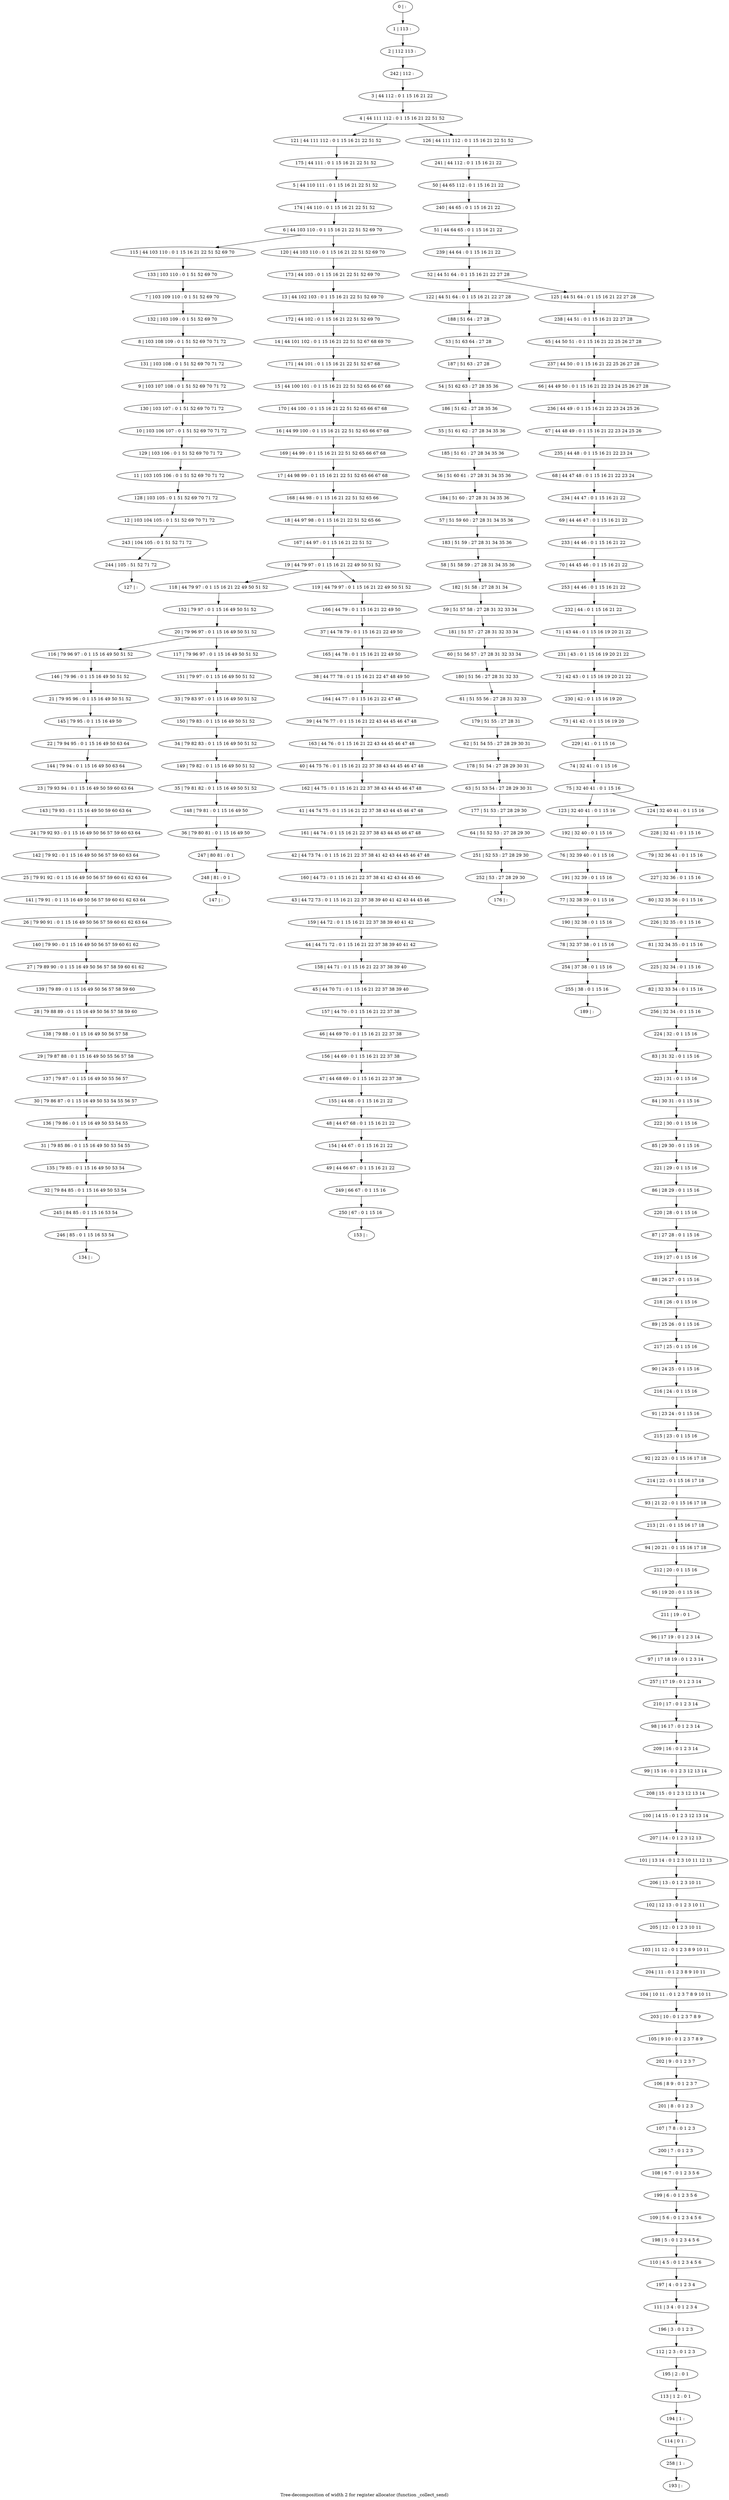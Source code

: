 digraph G {
graph [label="Tree-decomposition of width 2 for register allocator (function _collect_send)"]
0[label="0 | : "];
1[label="1 | 113 : "];
2[label="2 | 112 113 : "];
3[label="3 | 44 112 : 0 1 15 16 21 22 "];
4[label="4 | 44 111 112 : 0 1 15 16 21 22 51 52 "];
5[label="5 | 44 110 111 : 0 1 15 16 21 22 51 52 "];
6[label="6 | 44 103 110 : 0 1 15 16 21 22 51 52 69 70 "];
7[label="7 | 103 109 110 : 0 1 51 52 69 70 "];
8[label="8 | 103 108 109 : 0 1 51 52 69 70 71 72 "];
9[label="9 | 103 107 108 : 0 1 51 52 69 70 71 72 "];
10[label="10 | 103 106 107 : 0 1 51 52 69 70 71 72 "];
11[label="11 | 103 105 106 : 0 1 51 52 69 70 71 72 "];
12[label="12 | 103 104 105 : 0 1 51 52 69 70 71 72 "];
13[label="13 | 44 102 103 : 0 1 15 16 21 22 51 52 69 70 "];
14[label="14 | 44 101 102 : 0 1 15 16 21 22 51 52 67 68 69 70 "];
15[label="15 | 44 100 101 : 0 1 15 16 21 22 51 52 65 66 67 68 "];
16[label="16 | 44 99 100 : 0 1 15 16 21 22 51 52 65 66 67 68 "];
17[label="17 | 44 98 99 : 0 1 15 16 21 22 51 52 65 66 67 68 "];
18[label="18 | 44 97 98 : 0 1 15 16 21 22 51 52 65 66 "];
19[label="19 | 44 79 97 : 0 1 15 16 21 22 49 50 51 52 "];
20[label="20 | 79 96 97 : 0 1 15 16 49 50 51 52 "];
21[label="21 | 79 95 96 : 0 1 15 16 49 50 51 52 "];
22[label="22 | 79 94 95 : 0 1 15 16 49 50 63 64 "];
23[label="23 | 79 93 94 : 0 1 15 16 49 50 59 60 63 64 "];
24[label="24 | 79 92 93 : 0 1 15 16 49 50 56 57 59 60 63 64 "];
25[label="25 | 79 91 92 : 0 1 15 16 49 50 56 57 59 60 61 62 63 64 "];
26[label="26 | 79 90 91 : 0 1 15 16 49 50 56 57 59 60 61 62 63 64 "];
27[label="27 | 79 89 90 : 0 1 15 16 49 50 56 57 58 59 60 61 62 "];
28[label="28 | 79 88 89 : 0 1 15 16 49 50 56 57 58 59 60 "];
29[label="29 | 79 87 88 : 0 1 15 16 49 50 55 56 57 58 "];
30[label="30 | 79 86 87 : 0 1 15 16 49 50 53 54 55 56 57 "];
31[label="31 | 79 85 86 : 0 1 15 16 49 50 53 54 55 "];
32[label="32 | 79 84 85 : 0 1 15 16 49 50 53 54 "];
33[label="33 | 79 83 97 : 0 1 15 16 49 50 51 52 "];
34[label="34 | 79 82 83 : 0 1 15 16 49 50 51 52 "];
35[label="35 | 79 81 82 : 0 1 15 16 49 50 51 52 "];
36[label="36 | 79 80 81 : 0 1 15 16 49 50 "];
37[label="37 | 44 78 79 : 0 1 15 16 21 22 49 50 "];
38[label="38 | 44 77 78 : 0 1 15 16 21 22 47 48 49 50 "];
39[label="39 | 44 76 77 : 0 1 15 16 21 22 43 44 45 46 47 48 "];
40[label="40 | 44 75 76 : 0 1 15 16 21 22 37 38 43 44 45 46 47 48 "];
41[label="41 | 44 74 75 : 0 1 15 16 21 22 37 38 43 44 45 46 47 48 "];
42[label="42 | 44 73 74 : 0 1 15 16 21 22 37 38 41 42 43 44 45 46 47 48 "];
43[label="43 | 44 72 73 : 0 1 15 16 21 22 37 38 39 40 41 42 43 44 45 46 "];
44[label="44 | 44 71 72 : 0 1 15 16 21 22 37 38 39 40 41 42 "];
45[label="45 | 44 70 71 : 0 1 15 16 21 22 37 38 39 40 "];
46[label="46 | 44 69 70 : 0 1 15 16 21 22 37 38 "];
47[label="47 | 44 68 69 : 0 1 15 16 21 22 37 38 "];
48[label="48 | 44 67 68 : 0 1 15 16 21 22 "];
49[label="49 | 44 66 67 : 0 1 15 16 21 22 "];
50[label="50 | 44 65 112 : 0 1 15 16 21 22 "];
51[label="51 | 44 64 65 : 0 1 15 16 21 22 "];
52[label="52 | 44 51 64 : 0 1 15 16 21 22 27 28 "];
53[label="53 | 51 63 64 : 27 28 "];
54[label="54 | 51 62 63 : 27 28 35 36 "];
55[label="55 | 51 61 62 : 27 28 34 35 36 "];
56[label="56 | 51 60 61 : 27 28 31 34 35 36 "];
57[label="57 | 51 59 60 : 27 28 31 34 35 36 "];
58[label="58 | 51 58 59 : 27 28 31 34 35 36 "];
59[label="59 | 51 57 58 : 27 28 31 32 33 34 "];
60[label="60 | 51 56 57 : 27 28 31 32 33 34 "];
61[label="61 | 51 55 56 : 27 28 31 32 33 "];
62[label="62 | 51 54 55 : 27 28 29 30 31 "];
63[label="63 | 51 53 54 : 27 28 29 30 31 "];
64[label="64 | 51 52 53 : 27 28 29 30 "];
65[label="65 | 44 50 51 : 0 1 15 16 21 22 25 26 27 28 "];
66[label="66 | 44 49 50 : 0 1 15 16 21 22 23 24 25 26 27 28 "];
67[label="67 | 44 48 49 : 0 1 15 16 21 22 23 24 25 26 "];
68[label="68 | 44 47 48 : 0 1 15 16 21 22 23 24 "];
69[label="69 | 44 46 47 : 0 1 15 16 21 22 "];
70[label="70 | 44 45 46 : 0 1 15 16 21 22 "];
71[label="71 | 43 44 : 0 1 15 16 19 20 21 22 "];
72[label="72 | 42 43 : 0 1 15 16 19 20 21 22 "];
73[label="73 | 41 42 : 0 1 15 16 19 20 "];
74[label="74 | 32 41 : 0 1 15 16 "];
75[label="75 | 32 40 41 : 0 1 15 16 "];
76[label="76 | 32 39 40 : 0 1 15 16 "];
77[label="77 | 32 38 39 : 0 1 15 16 "];
78[label="78 | 32 37 38 : 0 1 15 16 "];
79[label="79 | 32 36 41 : 0 1 15 16 "];
80[label="80 | 32 35 36 : 0 1 15 16 "];
81[label="81 | 32 34 35 : 0 1 15 16 "];
82[label="82 | 32 33 34 : 0 1 15 16 "];
83[label="83 | 31 32 : 0 1 15 16 "];
84[label="84 | 30 31 : 0 1 15 16 "];
85[label="85 | 29 30 : 0 1 15 16 "];
86[label="86 | 28 29 : 0 1 15 16 "];
87[label="87 | 27 28 : 0 1 15 16 "];
88[label="88 | 26 27 : 0 1 15 16 "];
89[label="89 | 25 26 : 0 1 15 16 "];
90[label="90 | 24 25 : 0 1 15 16 "];
91[label="91 | 23 24 : 0 1 15 16 "];
92[label="92 | 22 23 : 0 1 15 16 17 18 "];
93[label="93 | 21 22 : 0 1 15 16 17 18 "];
94[label="94 | 20 21 : 0 1 15 16 17 18 "];
95[label="95 | 19 20 : 0 1 15 16 "];
96[label="96 | 17 19 : 0 1 2 3 14 "];
97[label="97 | 17 18 19 : 0 1 2 3 14 "];
98[label="98 | 16 17 : 0 1 2 3 14 "];
99[label="99 | 15 16 : 0 1 2 3 12 13 14 "];
100[label="100 | 14 15 : 0 1 2 3 12 13 14 "];
101[label="101 | 13 14 : 0 1 2 3 10 11 12 13 "];
102[label="102 | 12 13 : 0 1 2 3 10 11 "];
103[label="103 | 11 12 : 0 1 2 3 8 9 10 11 "];
104[label="104 | 10 11 : 0 1 2 3 7 8 9 10 11 "];
105[label="105 | 9 10 : 0 1 2 3 7 8 9 "];
106[label="106 | 8 9 : 0 1 2 3 7 "];
107[label="107 | 7 8 : 0 1 2 3 "];
108[label="108 | 6 7 : 0 1 2 3 5 6 "];
109[label="109 | 5 6 : 0 1 2 3 4 5 6 "];
110[label="110 | 4 5 : 0 1 2 3 4 5 6 "];
111[label="111 | 3 4 : 0 1 2 3 4 "];
112[label="112 | 2 3 : 0 1 2 3 "];
113[label="113 | 1 2 : 0 1 "];
114[label="114 | 0 1 : "];
115[label="115 | 44 103 110 : 0 1 15 16 21 22 51 52 69 70 "];
116[label="116 | 79 96 97 : 0 1 15 16 49 50 51 52 "];
117[label="117 | 79 96 97 : 0 1 15 16 49 50 51 52 "];
118[label="118 | 44 79 97 : 0 1 15 16 21 22 49 50 51 52 "];
119[label="119 | 44 79 97 : 0 1 15 16 21 22 49 50 51 52 "];
120[label="120 | 44 103 110 : 0 1 15 16 21 22 51 52 69 70 "];
121[label="121 | 44 111 112 : 0 1 15 16 21 22 51 52 "];
122[label="122 | 44 51 64 : 0 1 15 16 21 22 27 28 "];
123[label="123 | 32 40 41 : 0 1 15 16 "];
124[label="124 | 32 40 41 : 0 1 15 16 "];
125[label="125 | 44 51 64 : 0 1 15 16 21 22 27 28 "];
126[label="126 | 44 111 112 : 0 1 15 16 21 22 51 52 "];
127[label="127 | : "];
128[label="128 | 103 105 : 0 1 51 52 69 70 71 72 "];
129[label="129 | 103 106 : 0 1 51 52 69 70 71 72 "];
130[label="130 | 103 107 : 0 1 51 52 69 70 71 72 "];
131[label="131 | 103 108 : 0 1 51 52 69 70 71 72 "];
132[label="132 | 103 109 : 0 1 51 52 69 70 "];
133[label="133 | 103 110 : 0 1 51 52 69 70 "];
134[label="134 | : "];
135[label="135 | 79 85 : 0 1 15 16 49 50 53 54 "];
136[label="136 | 79 86 : 0 1 15 16 49 50 53 54 55 "];
137[label="137 | 79 87 : 0 1 15 16 49 50 55 56 57 "];
138[label="138 | 79 88 : 0 1 15 16 49 50 56 57 58 "];
139[label="139 | 79 89 : 0 1 15 16 49 50 56 57 58 59 60 "];
140[label="140 | 79 90 : 0 1 15 16 49 50 56 57 59 60 61 62 "];
141[label="141 | 79 91 : 0 1 15 16 49 50 56 57 59 60 61 62 63 64 "];
142[label="142 | 79 92 : 0 1 15 16 49 50 56 57 59 60 63 64 "];
143[label="143 | 79 93 : 0 1 15 16 49 50 59 60 63 64 "];
144[label="144 | 79 94 : 0 1 15 16 49 50 63 64 "];
145[label="145 | 79 95 : 0 1 15 16 49 50 "];
146[label="146 | 79 96 : 0 1 15 16 49 50 51 52 "];
147[label="147 | : "];
148[label="148 | 79 81 : 0 1 15 16 49 50 "];
149[label="149 | 79 82 : 0 1 15 16 49 50 51 52 "];
150[label="150 | 79 83 : 0 1 15 16 49 50 51 52 "];
151[label="151 | 79 97 : 0 1 15 16 49 50 51 52 "];
152[label="152 | 79 97 : 0 1 15 16 49 50 51 52 "];
153[label="153 | : "];
154[label="154 | 44 67 : 0 1 15 16 21 22 "];
155[label="155 | 44 68 : 0 1 15 16 21 22 "];
156[label="156 | 44 69 : 0 1 15 16 21 22 37 38 "];
157[label="157 | 44 70 : 0 1 15 16 21 22 37 38 "];
158[label="158 | 44 71 : 0 1 15 16 21 22 37 38 39 40 "];
159[label="159 | 44 72 : 0 1 15 16 21 22 37 38 39 40 41 42 "];
160[label="160 | 44 73 : 0 1 15 16 21 22 37 38 41 42 43 44 45 46 "];
161[label="161 | 44 74 : 0 1 15 16 21 22 37 38 43 44 45 46 47 48 "];
162[label="162 | 44 75 : 0 1 15 16 21 22 37 38 43 44 45 46 47 48 "];
163[label="163 | 44 76 : 0 1 15 16 21 22 43 44 45 46 47 48 "];
164[label="164 | 44 77 : 0 1 15 16 21 22 47 48 "];
165[label="165 | 44 78 : 0 1 15 16 21 22 49 50 "];
166[label="166 | 44 79 : 0 1 15 16 21 22 49 50 "];
167[label="167 | 44 97 : 0 1 15 16 21 22 51 52 "];
168[label="168 | 44 98 : 0 1 15 16 21 22 51 52 65 66 "];
169[label="169 | 44 99 : 0 1 15 16 21 22 51 52 65 66 67 68 "];
170[label="170 | 44 100 : 0 1 15 16 21 22 51 52 65 66 67 68 "];
171[label="171 | 44 101 : 0 1 15 16 21 22 51 52 67 68 "];
172[label="172 | 44 102 : 0 1 15 16 21 22 51 52 69 70 "];
173[label="173 | 44 103 : 0 1 15 16 21 22 51 52 69 70 "];
174[label="174 | 44 110 : 0 1 15 16 21 22 51 52 "];
175[label="175 | 44 111 : 0 1 15 16 21 22 51 52 "];
176[label="176 | : "];
177[label="177 | 51 53 : 27 28 29 30 "];
178[label="178 | 51 54 : 27 28 29 30 31 "];
179[label="179 | 51 55 : 27 28 31 "];
180[label="180 | 51 56 : 27 28 31 32 33 "];
181[label="181 | 51 57 : 27 28 31 32 33 34 "];
182[label="182 | 51 58 : 27 28 31 34 "];
183[label="183 | 51 59 : 27 28 31 34 35 36 "];
184[label="184 | 51 60 : 27 28 31 34 35 36 "];
185[label="185 | 51 61 : 27 28 34 35 36 "];
186[label="186 | 51 62 : 27 28 35 36 "];
187[label="187 | 51 63 : 27 28 "];
188[label="188 | 51 64 : 27 28 "];
189[label="189 | : "];
190[label="190 | 32 38 : 0 1 15 16 "];
191[label="191 | 32 39 : 0 1 15 16 "];
192[label="192 | 32 40 : 0 1 15 16 "];
193[label="193 | : "];
194[label="194 | 1 : "];
195[label="195 | 2 : 0 1 "];
196[label="196 | 3 : 0 1 2 3 "];
197[label="197 | 4 : 0 1 2 3 4 "];
198[label="198 | 5 : 0 1 2 3 4 5 6 "];
199[label="199 | 6 : 0 1 2 3 5 6 "];
200[label="200 | 7 : 0 1 2 3 "];
201[label="201 | 8 : 0 1 2 3 "];
202[label="202 | 9 : 0 1 2 3 7 "];
203[label="203 | 10 : 0 1 2 3 7 8 9 "];
204[label="204 | 11 : 0 1 2 3 8 9 10 11 "];
205[label="205 | 12 : 0 1 2 3 10 11 "];
206[label="206 | 13 : 0 1 2 3 10 11 "];
207[label="207 | 14 : 0 1 2 3 12 13 "];
208[label="208 | 15 : 0 1 2 3 12 13 14 "];
209[label="209 | 16 : 0 1 2 3 14 "];
210[label="210 | 17 : 0 1 2 3 14 "];
211[label="211 | 19 : 0 1 "];
212[label="212 | 20 : 0 1 15 16 "];
213[label="213 | 21 : 0 1 15 16 17 18 "];
214[label="214 | 22 : 0 1 15 16 17 18 "];
215[label="215 | 23 : 0 1 15 16 "];
216[label="216 | 24 : 0 1 15 16 "];
217[label="217 | 25 : 0 1 15 16 "];
218[label="218 | 26 : 0 1 15 16 "];
219[label="219 | 27 : 0 1 15 16 "];
220[label="220 | 28 : 0 1 15 16 "];
221[label="221 | 29 : 0 1 15 16 "];
222[label="222 | 30 : 0 1 15 16 "];
223[label="223 | 31 : 0 1 15 16 "];
224[label="224 | 32 : 0 1 15 16 "];
225[label="225 | 32 34 : 0 1 15 16 "];
226[label="226 | 32 35 : 0 1 15 16 "];
227[label="227 | 32 36 : 0 1 15 16 "];
228[label="228 | 32 41 : 0 1 15 16 "];
229[label="229 | 41 : 0 1 15 16 "];
230[label="230 | 42 : 0 1 15 16 19 20 "];
231[label="231 | 43 : 0 1 15 16 19 20 21 22 "];
232[label="232 | 44 : 0 1 15 16 21 22 "];
233[label="233 | 44 46 : 0 1 15 16 21 22 "];
234[label="234 | 44 47 : 0 1 15 16 21 22 "];
235[label="235 | 44 48 : 0 1 15 16 21 22 23 24 "];
236[label="236 | 44 49 : 0 1 15 16 21 22 23 24 25 26 "];
237[label="237 | 44 50 : 0 1 15 16 21 22 25 26 27 28 "];
238[label="238 | 44 51 : 0 1 15 16 21 22 27 28 "];
239[label="239 | 44 64 : 0 1 15 16 21 22 "];
240[label="240 | 44 65 : 0 1 15 16 21 22 "];
241[label="241 | 44 112 : 0 1 15 16 21 22 "];
242[label="242 | 112 : "];
243[label="243 | 104 105 : 0 1 51 52 71 72 "];
244[label="244 | 105 : 51 52 71 72 "];
245[label="245 | 84 85 : 0 1 15 16 53 54 "];
246[label="246 | 85 : 0 1 15 16 53 54 "];
247[label="247 | 80 81 : 0 1 "];
248[label="248 | 81 : 0 1 "];
249[label="249 | 66 67 : 0 1 15 16 "];
250[label="250 | 67 : 0 1 15 16 "];
251[label="251 | 52 53 : 27 28 29 30 "];
252[label="252 | 53 : 27 28 29 30 "];
253[label="253 | 44 46 : 0 1 15 16 21 22 "];
254[label="254 | 37 38 : 0 1 15 16 "];
255[label="255 | 38 : 0 1 15 16 "];
256[label="256 | 32 34 : 0 1 15 16 "];
257[label="257 | 17 19 : 0 1 2 3 14 "];
258[label="258 | 1 : "];
0->1 ;
1->2 ;
3->4 ;
74->75 ;
96->97 ;
6->115 ;
20->116 ;
20->117 ;
19->118 ;
19->119 ;
6->120 ;
4->121 ;
52->122 ;
75->123 ;
75->124 ;
52->125 ;
4->126 ;
128->12 ;
11->128 ;
129->11 ;
10->129 ;
130->10 ;
9->130 ;
131->9 ;
8->131 ;
132->8 ;
7->132 ;
133->7 ;
115->133 ;
135->32 ;
31->135 ;
136->31 ;
30->136 ;
137->30 ;
29->137 ;
138->29 ;
28->138 ;
139->28 ;
27->139 ;
140->27 ;
26->140 ;
141->26 ;
25->141 ;
142->25 ;
24->142 ;
143->24 ;
23->143 ;
144->23 ;
22->144 ;
145->22 ;
21->145 ;
146->21 ;
116->146 ;
148->36 ;
35->148 ;
149->35 ;
34->149 ;
150->34 ;
33->150 ;
151->33 ;
117->151 ;
152->20 ;
118->152 ;
154->49 ;
48->154 ;
155->48 ;
47->155 ;
156->47 ;
46->156 ;
157->46 ;
45->157 ;
158->45 ;
44->158 ;
159->44 ;
43->159 ;
160->43 ;
42->160 ;
161->42 ;
41->161 ;
162->41 ;
40->162 ;
163->40 ;
39->163 ;
164->39 ;
38->164 ;
165->38 ;
37->165 ;
166->37 ;
119->166 ;
167->19 ;
18->167 ;
168->18 ;
17->168 ;
169->17 ;
16->169 ;
170->16 ;
15->170 ;
171->15 ;
14->171 ;
172->14 ;
13->172 ;
173->13 ;
120->173 ;
174->6 ;
5->174 ;
175->5 ;
121->175 ;
177->64 ;
63->177 ;
178->63 ;
62->178 ;
179->62 ;
61->179 ;
180->61 ;
60->180 ;
181->60 ;
59->181 ;
182->59 ;
58->182 ;
183->58 ;
57->183 ;
184->57 ;
56->184 ;
185->56 ;
55->185 ;
186->55 ;
54->186 ;
187->54 ;
53->187 ;
188->53 ;
122->188 ;
190->78 ;
77->190 ;
191->77 ;
76->191 ;
192->76 ;
123->192 ;
194->114 ;
113->194 ;
195->113 ;
112->195 ;
196->112 ;
111->196 ;
197->111 ;
110->197 ;
198->110 ;
109->198 ;
199->109 ;
108->199 ;
200->108 ;
107->200 ;
201->107 ;
106->201 ;
202->106 ;
105->202 ;
203->105 ;
104->203 ;
204->104 ;
103->204 ;
205->103 ;
102->205 ;
206->102 ;
101->206 ;
207->101 ;
100->207 ;
208->100 ;
99->208 ;
209->99 ;
98->209 ;
210->98 ;
211->96 ;
95->211 ;
212->95 ;
94->212 ;
213->94 ;
93->213 ;
214->93 ;
92->214 ;
215->92 ;
91->215 ;
216->91 ;
90->216 ;
217->90 ;
89->217 ;
218->89 ;
88->218 ;
219->88 ;
87->219 ;
220->87 ;
86->220 ;
221->86 ;
85->221 ;
222->85 ;
84->222 ;
223->84 ;
83->223 ;
224->83 ;
225->82 ;
81->225 ;
226->81 ;
80->226 ;
227->80 ;
79->227 ;
228->79 ;
124->228 ;
229->74 ;
73->229 ;
230->73 ;
72->230 ;
231->72 ;
71->231 ;
232->71 ;
233->70 ;
69->233 ;
234->69 ;
68->234 ;
235->68 ;
67->235 ;
236->67 ;
66->236 ;
237->66 ;
65->237 ;
238->65 ;
125->238 ;
239->52 ;
51->239 ;
240->51 ;
50->240 ;
241->50 ;
126->241 ;
242->3 ;
2->242 ;
12->243 ;
244->127 ;
243->244 ;
32->245 ;
246->134 ;
245->246 ;
36->247 ;
248->147 ;
247->248 ;
49->249 ;
250->153 ;
249->250 ;
64->251 ;
252->176 ;
251->252 ;
253->232 ;
70->253 ;
78->254 ;
255->189 ;
254->255 ;
256->224 ;
82->256 ;
257->210 ;
97->257 ;
258->193 ;
114->258 ;
}
